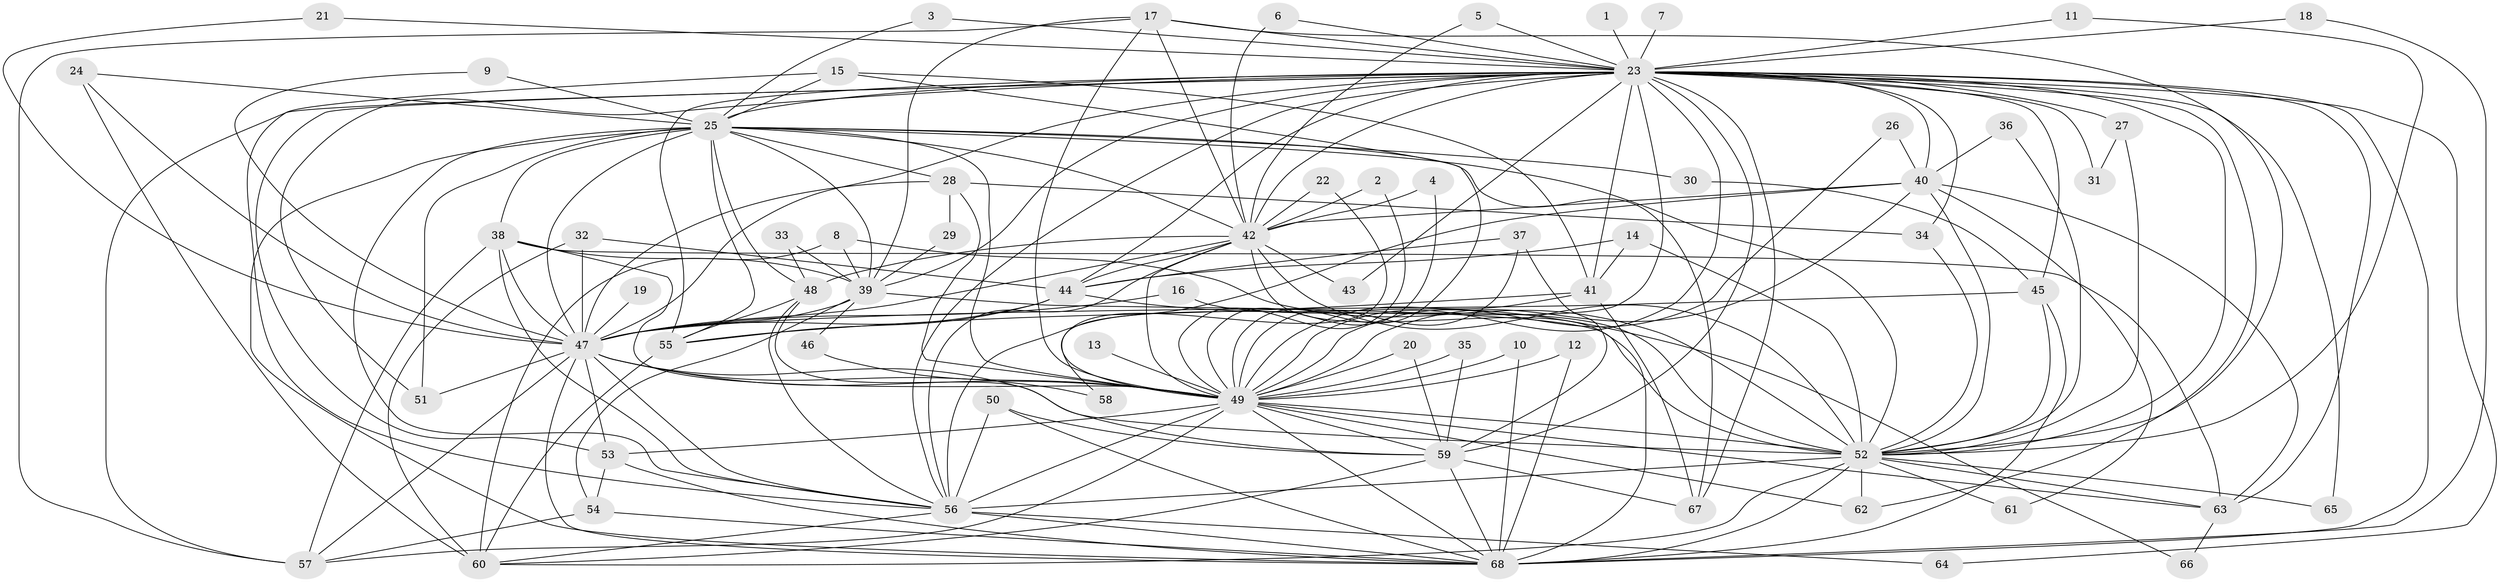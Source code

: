 // original degree distribution, {28: 0.007352941176470588, 22: 0.007352941176470588, 23: 0.007352941176470588, 46: 0.007352941176470588, 25: 0.007352941176470588, 17: 0.007352941176470588, 20: 0.007352941176470588, 15: 0.014705882352941176, 27: 0.007352941176470588, 4: 0.11764705882352941, 2: 0.5735294117647058, 3: 0.14705882352941177, 7: 0.04411764705882353, 6: 0.029411764705882353, 5: 0.014705882352941176}
// Generated by graph-tools (version 1.1) at 2025/49/03/09/25 03:49:33]
// undirected, 68 vertices, 190 edges
graph export_dot {
graph [start="1"]
  node [color=gray90,style=filled];
  1;
  2;
  3;
  4;
  5;
  6;
  7;
  8;
  9;
  10;
  11;
  12;
  13;
  14;
  15;
  16;
  17;
  18;
  19;
  20;
  21;
  22;
  23;
  24;
  25;
  26;
  27;
  28;
  29;
  30;
  31;
  32;
  33;
  34;
  35;
  36;
  37;
  38;
  39;
  40;
  41;
  42;
  43;
  44;
  45;
  46;
  47;
  48;
  49;
  50;
  51;
  52;
  53;
  54;
  55;
  56;
  57;
  58;
  59;
  60;
  61;
  62;
  63;
  64;
  65;
  66;
  67;
  68;
  1 -- 23 [weight=1.0];
  2 -- 42 [weight=1.0];
  2 -- 49 [weight=1.0];
  3 -- 23 [weight=1.0];
  3 -- 25 [weight=1.0];
  4 -- 42 [weight=1.0];
  4 -- 49 [weight=1.0];
  5 -- 23 [weight=1.0];
  5 -- 42 [weight=1.0];
  6 -- 23 [weight=1.0];
  6 -- 42 [weight=1.0];
  7 -- 23 [weight=1.0];
  8 -- 39 [weight=1.0];
  8 -- 52 [weight=1.0];
  8 -- 60 [weight=1.0];
  9 -- 25 [weight=1.0];
  9 -- 47 [weight=1.0];
  10 -- 49 [weight=1.0];
  10 -- 68 [weight=1.0];
  11 -- 23 [weight=1.0];
  11 -- 52 [weight=1.0];
  12 -- 49 [weight=1.0];
  12 -- 68 [weight=1.0];
  13 -- 49 [weight=1.0];
  14 -- 41 [weight=1.0];
  14 -- 44 [weight=1.0];
  14 -- 52 [weight=1.0];
  15 -- 25 [weight=1.0];
  15 -- 41 [weight=1.0];
  15 -- 49 [weight=1.0];
  15 -- 56 [weight=1.0];
  16 -- 47 [weight=1.0];
  16 -- 52 [weight=1.0];
  17 -- 23 [weight=1.0];
  17 -- 39 [weight=1.0];
  17 -- 42 [weight=1.0];
  17 -- 49 [weight=1.0];
  17 -- 52 [weight=1.0];
  17 -- 57 [weight=1.0];
  18 -- 23 [weight=1.0];
  18 -- 68 [weight=1.0];
  19 -- 47 [weight=1.0];
  20 -- 49 [weight=1.0];
  20 -- 59 [weight=1.0];
  21 -- 23 [weight=1.0];
  21 -- 47 [weight=1.0];
  22 -- 42 [weight=1.0];
  22 -- 49 [weight=1.0];
  23 -- 25 [weight=2.0];
  23 -- 27 [weight=2.0];
  23 -- 31 [weight=1.0];
  23 -- 34 [weight=1.0];
  23 -- 39 [weight=1.0];
  23 -- 40 [weight=1.0];
  23 -- 41 [weight=3.0];
  23 -- 42 [weight=1.0];
  23 -- 43 [weight=1.0];
  23 -- 44 [weight=1.0];
  23 -- 45 [weight=1.0];
  23 -- 47 [weight=1.0];
  23 -- 49 [weight=3.0];
  23 -- 51 [weight=1.0];
  23 -- 52 [weight=2.0];
  23 -- 53 [weight=1.0];
  23 -- 55 [weight=1.0];
  23 -- 56 [weight=1.0];
  23 -- 57 [weight=2.0];
  23 -- 58 [weight=1.0];
  23 -- 59 [weight=1.0];
  23 -- 62 [weight=1.0];
  23 -- 63 [weight=1.0];
  23 -- 64 [weight=1.0];
  23 -- 65 [weight=1.0];
  23 -- 67 [weight=1.0];
  23 -- 68 [weight=1.0];
  24 -- 25 [weight=1.0];
  24 -- 47 [weight=1.0];
  24 -- 60 [weight=1.0];
  25 -- 28 [weight=1.0];
  25 -- 30 [weight=1.0];
  25 -- 38 [weight=1.0];
  25 -- 39 [weight=1.0];
  25 -- 42 [weight=2.0];
  25 -- 47 [weight=2.0];
  25 -- 48 [weight=1.0];
  25 -- 49 [weight=2.0];
  25 -- 51 [weight=2.0];
  25 -- 52 [weight=2.0];
  25 -- 55 [weight=1.0];
  25 -- 56 [weight=1.0];
  25 -- 67 [weight=1.0];
  25 -- 68 [weight=2.0];
  26 -- 40 [weight=1.0];
  26 -- 49 [weight=1.0];
  27 -- 31 [weight=1.0];
  27 -- 52 [weight=1.0];
  28 -- 29 [weight=1.0];
  28 -- 34 [weight=1.0];
  28 -- 47 [weight=1.0];
  28 -- 49 [weight=1.0];
  29 -- 39 [weight=1.0];
  30 -- 45 [weight=1.0];
  32 -- 44 [weight=1.0];
  32 -- 47 [weight=1.0];
  32 -- 60 [weight=1.0];
  33 -- 39 [weight=1.0];
  33 -- 48 [weight=1.0];
  34 -- 52 [weight=1.0];
  35 -- 49 [weight=1.0];
  35 -- 59 [weight=1.0];
  36 -- 40 [weight=1.0];
  36 -- 52 [weight=1.0];
  37 -- 44 [weight=1.0];
  37 -- 49 [weight=1.0];
  37 -- 59 [weight=1.0];
  38 -- 39 [weight=1.0];
  38 -- 47 [weight=1.0];
  38 -- 49 [weight=1.0];
  38 -- 56 [weight=1.0];
  38 -- 57 [weight=1.0];
  38 -- 63 [weight=1.0];
  39 -- 46 [weight=1.0];
  39 -- 47 [weight=1.0];
  39 -- 52 [weight=1.0];
  39 -- 54 [weight=1.0];
  40 -- 42 [weight=1.0];
  40 -- 49 [weight=1.0];
  40 -- 52 [weight=1.0];
  40 -- 56 [weight=1.0];
  40 -- 61 [weight=1.0];
  40 -- 63 [weight=1.0];
  41 -- 49 [weight=1.0];
  41 -- 55 [weight=1.0];
  41 -- 67 [weight=1.0];
  42 -- 43 [weight=1.0];
  42 -- 44 [weight=1.0];
  42 -- 47 [weight=1.0];
  42 -- 48 [weight=1.0];
  42 -- 49 [weight=2.0];
  42 -- 52 [weight=3.0];
  42 -- 56 [weight=1.0];
  42 -- 68 [weight=1.0];
  44 -- 47 [weight=2.0];
  44 -- 55 [weight=1.0];
  44 -- 66 [weight=1.0];
  45 -- 47 [weight=1.0];
  45 -- 52 [weight=1.0];
  45 -- 68 [weight=1.0];
  46 -- 49 [weight=1.0];
  47 -- 49 [weight=2.0];
  47 -- 51 [weight=1.0];
  47 -- 52 [weight=2.0];
  47 -- 53 [weight=1.0];
  47 -- 56 [weight=1.0];
  47 -- 57 [weight=1.0];
  47 -- 58 [weight=1.0];
  47 -- 68 [weight=1.0];
  48 -- 55 [weight=1.0];
  48 -- 56 [weight=1.0];
  48 -- 59 [weight=1.0];
  49 -- 52 [weight=4.0];
  49 -- 53 [weight=1.0];
  49 -- 56 [weight=3.0];
  49 -- 57 [weight=1.0];
  49 -- 59 [weight=1.0];
  49 -- 62 [weight=1.0];
  49 -- 63 [weight=1.0];
  49 -- 68 [weight=2.0];
  50 -- 56 [weight=1.0];
  50 -- 59 [weight=1.0];
  50 -- 68 [weight=1.0];
  52 -- 56 [weight=2.0];
  52 -- 60 [weight=1.0];
  52 -- 61 [weight=1.0];
  52 -- 62 [weight=1.0];
  52 -- 63 [weight=1.0];
  52 -- 65 [weight=1.0];
  52 -- 68 [weight=4.0];
  53 -- 54 [weight=1.0];
  53 -- 68 [weight=1.0];
  54 -- 57 [weight=1.0];
  54 -- 68 [weight=1.0];
  55 -- 60 [weight=1.0];
  56 -- 60 [weight=1.0];
  56 -- 64 [weight=1.0];
  56 -- 68 [weight=1.0];
  59 -- 60 [weight=1.0];
  59 -- 67 [weight=1.0];
  59 -- 68 [weight=1.0];
  63 -- 66 [weight=1.0];
}
